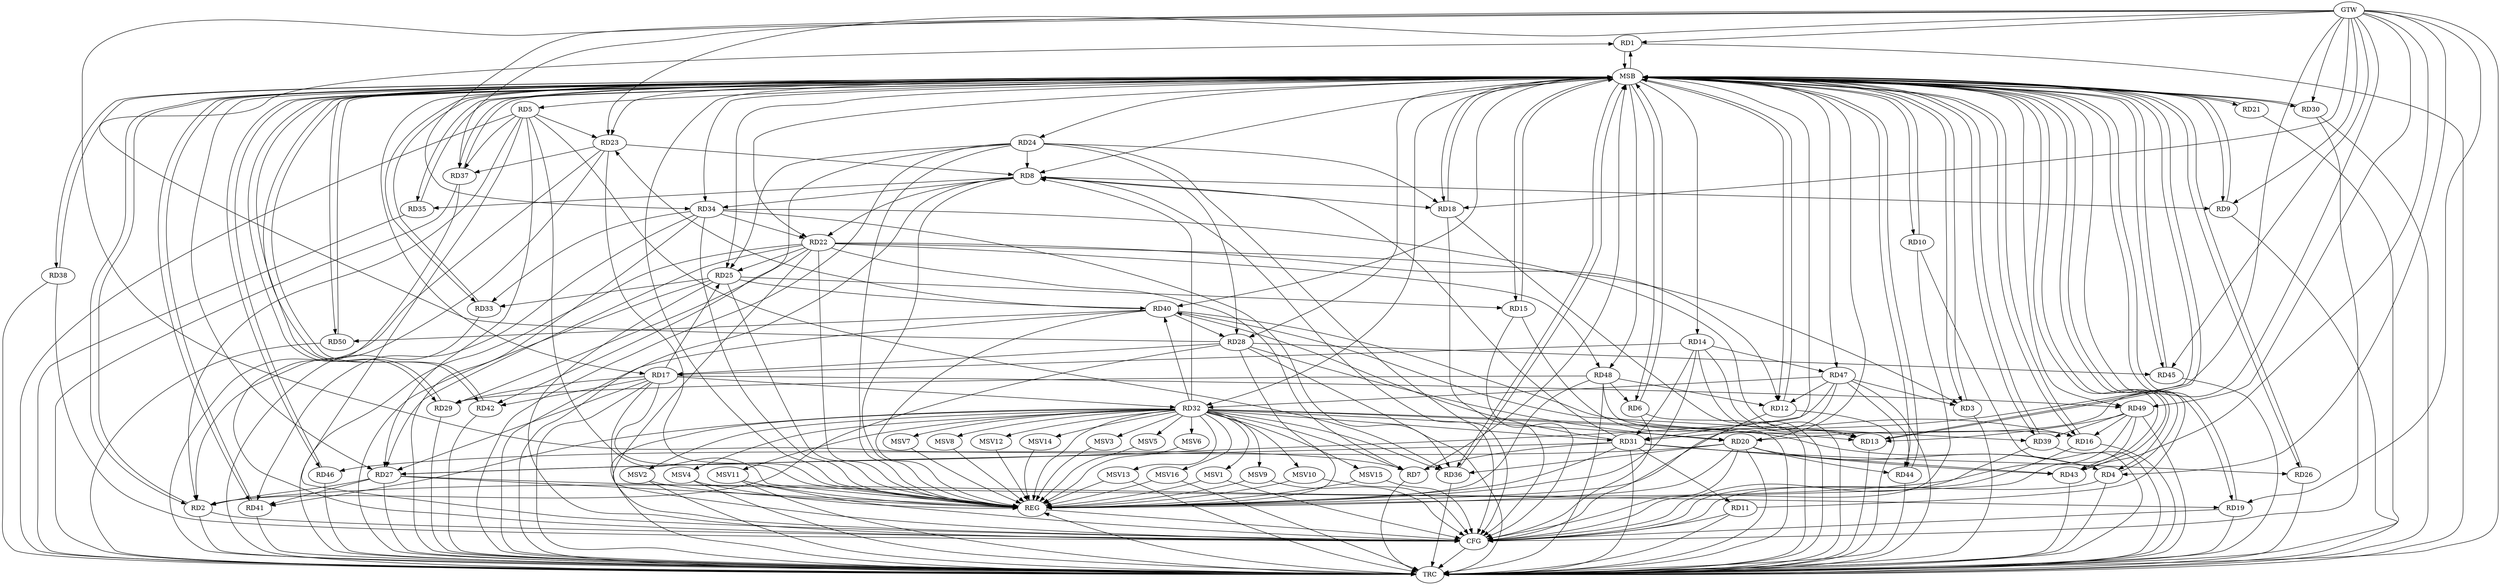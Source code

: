 strict digraph G {
  RD1 [ label="RD1" ];
  RD2 [ label="RD2" ];
  RD3 [ label="RD3" ];
  RD4 [ label="RD4" ];
  RD5 [ label="RD5" ];
  RD6 [ label="RD6" ];
  RD7 [ label="RD7" ];
  RD8 [ label="RD8" ];
  RD9 [ label="RD9" ];
  RD10 [ label="RD10" ];
  RD11 [ label="RD11" ];
  RD12 [ label="RD12" ];
  RD13 [ label="RD13" ];
  RD14 [ label="RD14" ];
  RD15 [ label="RD15" ];
  RD16 [ label="RD16" ];
  RD17 [ label="RD17" ];
  RD18 [ label="RD18" ];
  RD19 [ label="RD19" ];
  RD20 [ label="RD20" ];
  RD21 [ label="RD21" ];
  RD22 [ label="RD22" ];
  RD23 [ label="RD23" ];
  RD24 [ label="RD24" ];
  RD25 [ label="RD25" ];
  RD26 [ label="RD26" ];
  RD27 [ label="RD27" ];
  RD28 [ label="RD28" ];
  RD29 [ label="RD29" ];
  RD30 [ label="RD30" ];
  RD31 [ label="RD31" ];
  RD32 [ label="RD32" ];
  RD33 [ label="RD33" ];
  RD34 [ label="RD34" ];
  RD35 [ label="RD35" ];
  RD36 [ label="RD36" ];
  RD37 [ label="RD37" ];
  RD38 [ label="RD38" ];
  RD39 [ label="RD39" ];
  RD40 [ label="RD40" ];
  RD41 [ label="RD41" ];
  RD42 [ label="RD42" ];
  RD43 [ label="RD43" ];
  RD44 [ label="RD44" ];
  RD45 [ label="RD45" ];
  RD46 [ label="RD46" ];
  RD47 [ label="RD47" ];
  RD48 [ label="RD48" ];
  RD49 [ label="RD49" ];
  RD50 [ label="RD50" ];
  GTW [ label="GTW" ];
  REG [ label="REG" ];
  MSB [ label="MSB" ];
  CFG [ label="CFG" ];
  TRC [ label="TRC" ];
  MSV1 [ label="MSV1" ];
  MSV2 [ label="MSV2" ];
  MSV3 [ label="MSV3" ];
  MSV4 [ label="MSV4" ];
  MSV5 [ label="MSV5" ];
  MSV6 [ label="MSV6" ];
  MSV7 [ label="MSV7" ];
  MSV8 [ label="MSV8" ];
  MSV9 [ label="MSV9" ];
  MSV10 [ label="MSV10" ];
  MSV11 [ label="MSV11" ];
  MSV12 [ label="MSV12" ];
  MSV13 [ label="MSV13" ];
  MSV14 [ label="MSV14" ];
  MSV15 [ label="MSV15" ];
  MSV16 [ label="MSV16" ];
  RD28 -> RD1;
  RD5 -> RD2;
  RD23 -> RD2;
  RD27 -> RD2;
  RD28 -> RD2;
  RD49 -> RD2;
  RD22 -> RD3;
  RD47 -> RD3;
  RD20 -> RD4;
  RD32 -> RD4;
  RD5 -> RD23;
  RD5 -> RD27;
  RD5 -> RD36;
  RD5 -> RD37;
  RD48 -> RD6;
  RD22 -> RD7;
  RD31 -> RD7;
  RD32 -> RD7;
  RD8 -> RD9;
  RD8 -> RD18;
  RD8 -> RD22;
  RD23 -> RD8;
  RD24 -> RD8;
  RD31 -> RD8;
  RD32 -> RD8;
  RD8 -> RD34;
  RD8 -> RD35;
  RD31 -> RD11;
  RD22 -> RD12;
  RD47 -> RD12;
  RD48 -> RD12;
  RD14 -> RD13;
  RD32 -> RD13;
  RD34 -> RD13;
  RD49 -> RD13;
  RD14 -> RD17;
  RD14 -> RD31;
  RD14 -> RD47;
  RD25 -> RD15;
  RD40 -> RD16;
  RD48 -> RD16;
  RD49 -> RD16;
  RD17 -> RD25;
  RD17 -> RD27;
  RD28 -> RD17;
  RD17 -> RD29;
  RD17 -> RD32;
  RD17 -> RD42;
  RD17 -> RD49;
  RD24 -> RD18;
  RD27 -> RD19;
  RD28 -> RD20;
  RD32 -> RD20;
  RD20 -> RD36;
  RD20 -> RD43;
  RD20 -> RD44;
  RD20 -> RD46;
  RD22 -> RD25;
  RD22 -> RD27;
  RD22 -> RD29;
  RD34 -> RD22;
  RD22 -> RD48;
  RD23 -> RD37;
  RD40 -> RD23;
  RD24 -> RD25;
  RD24 -> RD28;
  RD24 -> RD42;
  RD25 -> RD33;
  RD25 -> RD40;
  RD31 -> RD26;
  RD31 -> RD27;
  RD27 -> RD41;
  RD47 -> RD27;
  RD40 -> RD28;
  RD28 -> RD45;
  RD48 -> RD29;
  RD32 -> RD31;
  RD31 -> RD40;
  RD31 -> RD43;
  RD32 -> RD36;
  RD32 -> RD40;
  RD32 -> RD41;
  RD47 -> RD32;
  RD34 -> RD33;
  RD34 -> RD36;
  RD34 -> RD41;
  RD40 -> RD39;
  RD49 -> RD39;
  RD40 -> RD50;
  RD47 -> RD44;
  GTW -> RD7;
  GTW -> RD20;
  GTW -> RD19;
  GTW -> RD45;
  GTW -> RD37;
  GTW -> RD1;
  GTW -> RD34;
  GTW -> RD49;
  GTW -> RD4;
  GTW -> RD18;
  GTW -> RD30;
  GTW -> RD31;
  GTW -> RD9;
  GTW -> RD43;
  GTW -> RD23;
  RD5 -> REG;
  RD8 -> REG;
  RD14 -> REG;
  RD17 -> REG;
  RD20 -> REG;
  RD22 -> REG;
  RD23 -> REG;
  RD24 -> REG;
  RD25 -> REG;
  RD27 -> REG;
  RD28 -> REG;
  RD31 -> REG;
  RD32 -> REG;
  RD34 -> REG;
  RD40 -> REG;
  RD47 -> REG;
  RD48 -> REG;
  RD49 -> REG;
  RD1 -> MSB;
  MSB -> RD24;
  MSB -> RD26;
  MSB -> RD42;
  MSB -> RD46;
  MSB -> REG;
  RD2 -> MSB;
  MSB -> RD9;
  MSB -> RD27;
  MSB -> RD29;
  MSB -> RD37;
  RD3 -> MSB;
  MSB -> RD2;
  MSB -> RD8;
  MSB -> RD16;
  MSB -> RD21;
  MSB -> RD35;
  MSB -> RD44;
  RD4 -> MSB;
  MSB -> RD39;
  RD6 -> MSB;
  MSB -> RD32;
  RD7 -> MSB;
  MSB -> RD34;
  MSB -> RD40;
  RD9 -> MSB;
  MSB -> RD1;
  MSB -> RD50;
  RD10 -> MSB;
  MSB -> RD3;
  MSB -> RD12;
  MSB -> RD22;
  MSB -> RD43;
  MSB -> RD45;
  RD11 -> MSB;
  MSB -> RD41;
  RD12 -> MSB;
  MSB -> RD18;
  RD13 -> MSB;
  MSB -> RD28;
  MSB -> RD30;
  RD15 -> MSB;
  MSB -> RD13;
  MSB -> RD14;
  RD16 -> MSB;
  MSB -> RD4;
  MSB -> RD6;
  MSB -> RD49;
  RD18 -> MSB;
  MSB -> RD17;
  RD19 -> MSB;
  MSB -> RD5;
  MSB -> RD20;
  MSB -> RD33;
  MSB -> RD47;
  MSB -> RD48;
  RD21 -> MSB;
  MSB -> RD38;
  RD26 -> MSB;
  RD29 -> MSB;
  MSB -> RD10;
  RD30 -> MSB;
  MSB -> RD36;
  RD33 -> MSB;
  RD35 -> MSB;
  RD36 -> MSB;
  MSB -> RD25;
  RD37 -> MSB;
  RD38 -> MSB;
  RD39 -> MSB;
  MSB -> RD23;
  RD41 -> MSB;
  MSB -> RD19;
  RD42 -> MSB;
  MSB -> RD31;
  RD43 -> MSB;
  RD44 -> MSB;
  MSB -> RD15;
  RD45 -> MSB;
  RD46 -> MSB;
  RD50 -> MSB;
  RD20 -> CFG;
  RD8 -> CFG;
  RD30 -> CFG;
  RD12 -> CFG;
  RD2 -> CFG;
  RD19 -> CFG;
  RD39 -> CFG;
  RD4 -> CFG;
  RD22 -> CFG;
  RD24 -> CFG;
  RD15 -> CFG;
  RD16 -> CFG;
  RD17 -> CFG;
  RD6 -> CFG;
  RD10 -> CFG;
  RD5 -> CFG;
  RD38 -> CFG;
  RD37 -> CFG;
  RD11 -> CFG;
  RD18 -> CFG;
  RD25 -> CFG;
  REG -> CFG;
  RD1 -> TRC;
  RD2 -> TRC;
  RD3 -> TRC;
  RD4 -> TRC;
  RD5 -> TRC;
  RD6 -> TRC;
  RD7 -> TRC;
  RD8 -> TRC;
  RD9 -> TRC;
  RD10 -> TRC;
  RD11 -> TRC;
  RD12 -> TRC;
  RD13 -> TRC;
  RD14 -> TRC;
  RD15 -> TRC;
  RD16 -> TRC;
  RD17 -> TRC;
  RD18 -> TRC;
  RD19 -> TRC;
  RD20 -> TRC;
  RD21 -> TRC;
  RD22 -> TRC;
  RD23 -> TRC;
  RD24 -> TRC;
  RD25 -> TRC;
  RD26 -> TRC;
  RD27 -> TRC;
  RD28 -> TRC;
  RD29 -> TRC;
  RD30 -> TRC;
  RD31 -> TRC;
  RD32 -> TRC;
  RD33 -> TRC;
  RD34 -> TRC;
  RD35 -> TRC;
  RD36 -> TRC;
  RD37 -> TRC;
  RD38 -> TRC;
  RD39 -> TRC;
  RD40 -> TRC;
  RD41 -> TRC;
  RD42 -> TRC;
  RD43 -> TRC;
  RD44 -> TRC;
  RD45 -> TRC;
  RD46 -> TRC;
  RD47 -> TRC;
  RD48 -> TRC;
  RD49 -> TRC;
  RD50 -> TRC;
  GTW -> TRC;
  CFG -> TRC;
  TRC -> REG;
  RD32 -> MSV1;
  RD32 -> MSV2;
  RD32 -> MSV3;
  RD32 -> MSV4;
  RD32 -> MSV5;
  RD32 -> MSV6;
  MSV1 -> REG;
  MSV1 -> CFG;
  MSV2 -> REG;
  MSV2 -> TRC;
  MSV3 -> REG;
  MSV4 -> REG;
  MSV4 -> TRC;
  MSV5 -> REG;
  MSV6 -> REG;
  RD32 -> MSV7;
  MSV7 -> REG;
  RD32 -> MSV8;
  MSV8 -> REG;
  RD32 -> MSV9;
  MSV9 -> REG;
  MSV9 -> CFG;
  RD32 -> MSV10;
  RD32 -> MSV11;
  MSV10 -> REG;
  MSV10 -> CFG;
  MSV11 -> REG;
  MSV11 -> TRC;
  MSV11 -> CFG;
  RD32 -> MSV12;
  MSV12 -> REG;
  RD32 -> MSV13;
  MSV13 -> REG;
  MSV13 -> TRC;
  RD32 -> MSV14;
  RD32 -> MSV15;
  RD32 -> MSV16;
  MSV14 -> REG;
  MSV15 -> REG;
  MSV15 -> CFG;
  MSV16 -> REG;
  MSV16 -> TRC;
}
